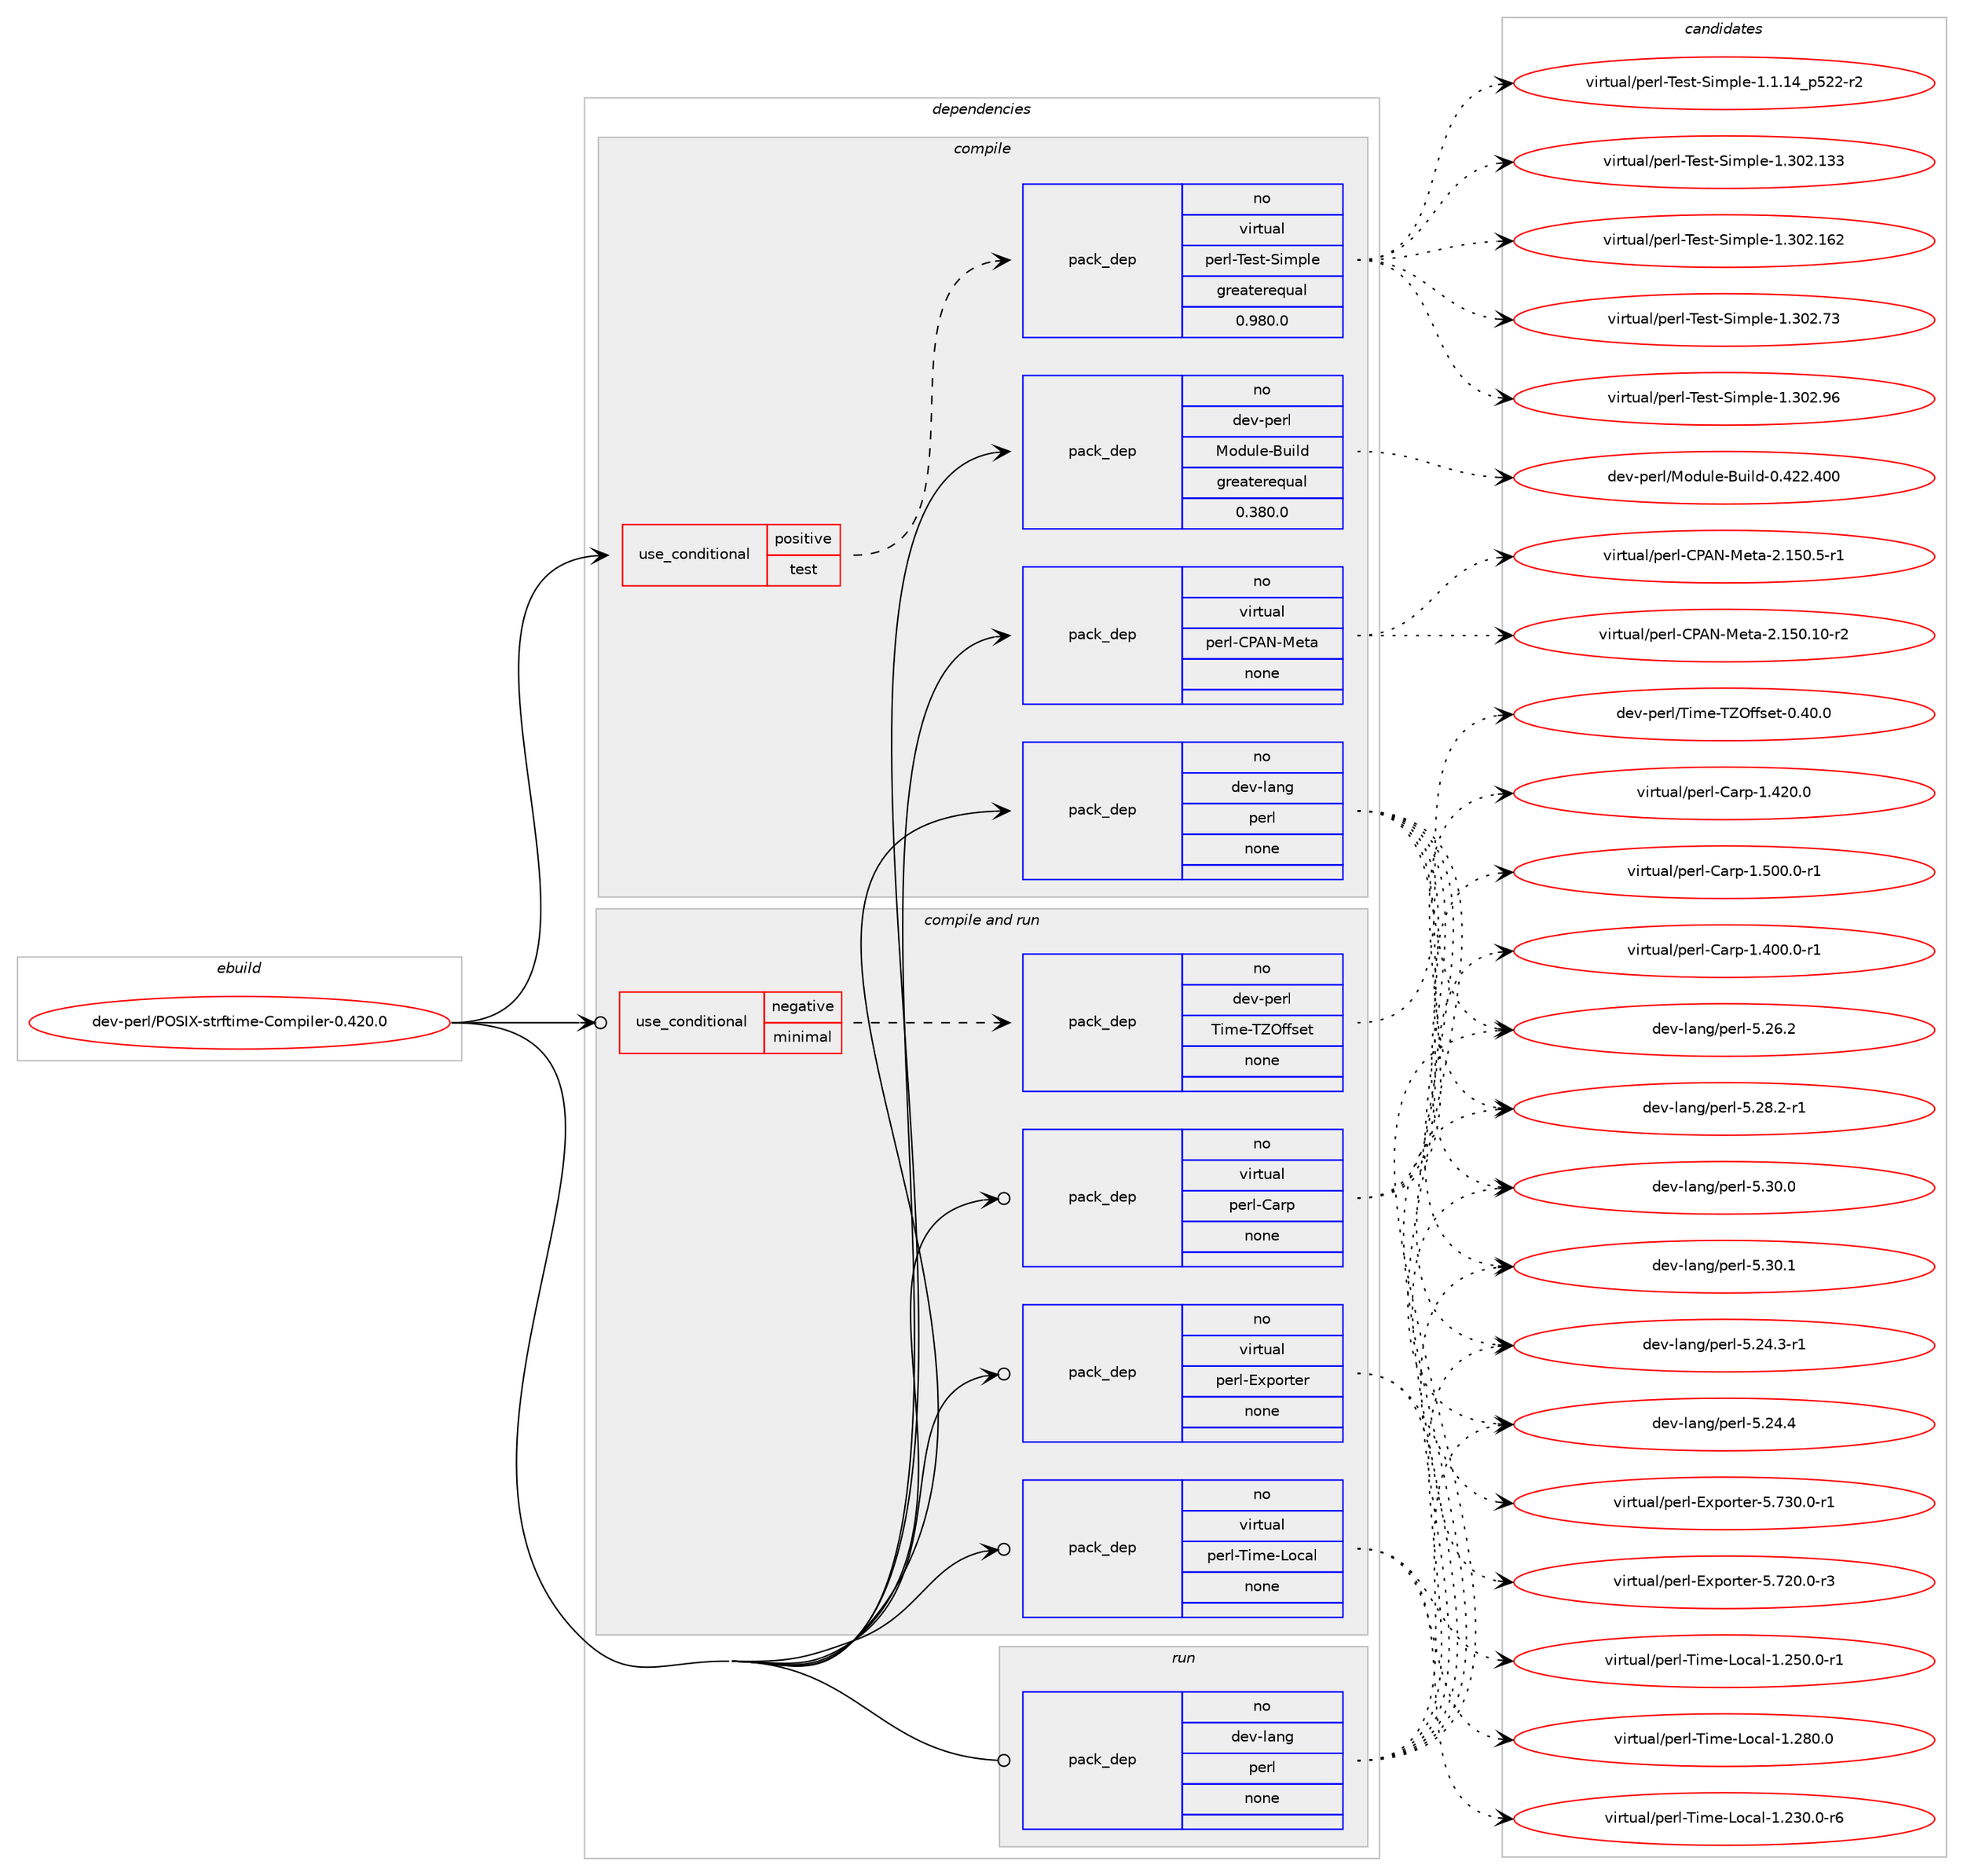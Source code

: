 digraph prolog {

# *************
# Graph options
# *************

newrank=true;
concentrate=true;
compound=true;
graph [rankdir=LR,fontname=Helvetica,fontsize=10,ranksep=1.5];#, ranksep=2.5, nodesep=0.2];
edge  [arrowhead=vee];
node  [fontname=Helvetica,fontsize=10];

# **********
# The ebuild
# **********

subgraph cluster_leftcol {
color=gray;
rank=same;
label=<<i>ebuild</i>>;
id [label="dev-perl/POSIX-strftime-Compiler-0.420.0", color=red, width=4, href="../dev-perl/POSIX-strftime-Compiler-0.420.0.svg"];
}

# ****************
# The dependencies
# ****************

subgraph cluster_midcol {
color=gray;
label=<<i>dependencies</i>>;
subgraph cluster_compile {
fillcolor="#eeeeee";
style=filled;
label=<<i>compile</i>>;
subgraph cond134141 {
dependency583674 [label=<<TABLE BORDER="0" CELLBORDER="1" CELLSPACING="0" CELLPADDING="4"><TR><TD ROWSPAN="3" CELLPADDING="10">use_conditional</TD></TR><TR><TD>positive</TD></TR><TR><TD>test</TD></TR></TABLE>>, shape=none, color=red];
subgraph pack437872 {
dependency583675 [label=<<TABLE BORDER="0" CELLBORDER="1" CELLSPACING="0" CELLPADDING="4" WIDTH="220"><TR><TD ROWSPAN="6" CELLPADDING="30">pack_dep</TD></TR><TR><TD WIDTH="110">no</TD></TR><TR><TD>virtual</TD></TR><TR><TD>perl-Test-Simple</TD></TR><TR><TD>greaterequal</TD></TR><TR><TD>0.980.0</TD></TR></TABLE>>, shape=none, color=blue];
}
dependency583674:e -> dependency583675:w [weight=20,style="dashed",arrowhead="vee"];
}
id:e -> dependency583674:w [weight=20,style="solid",arrowhead="vee"];
subgraph pack437873 {
dependency583676 [label=<<TABLE BORDER="0" CELLBORDER="1" CELLSPACING="0" CELLPADDING="4" WIDTH="220"><TR><TD ROWSPAN="6" CELLPADDING="30">pack_dep</TD></TR><TR><TD WIDTH="110">no</TD></TR><TR><TD>dev-lang</TD></TR><TR><TD>perl</TD></TR><TR><TD>none</TD></TR><TR><TD></TD></TR></TABLE>>, shape=none, color=blue];
}
id:e -> dependency583676:w [weight=20,style="solid",arrowhead="vee"];
subgraph pack437874 {
dependency583677 [label=<<TABLE BORDER="0" CELLBORDER="1" CELLSPACING="0" CELLPADDING="4" WIDTH="220"><TR><TD ROWSPAN="6" CELLPADDING="30">pack_dep</TD></TR><TR><TD WIDTH="110">no</TD></TR><TR><TD>dev-perl</TD></TR><TR><TD>Module-Build</TD></TR><TR><TD>greaterequal</TD></TR><TR><TD>0.380.0</TD></TR></TABLE>>, shape=none, color=blue];
}
id:e -> dependency583677:w [weight=20,style="solid",arrowhead="vee"];
subgraph pack437875 {
dependency583678 [label=<<TABLE BORDER="0" CELLBORDER="1" CELLSPACING="0" CELLPADDING="4" WIDTH="220"><TR><TD ROWSPAN="6" CELLPADDING="30">pack_dep</TD></TR><TR><TD WIDTH="110">no</TD></TR><TR><TD>virtual</TD></TR><TR><TD>perl-CPAN-Meta</TD></TR><TR><TD>none</TD></TR><TR><TD></TD></TR></TABLE>>, shape=none, color=blue];
}
id:e -> dependency583678:w [weight=20,style="solid",arrowhead="vee"];
}
subgraph cluster_compileandrun {
fillcolor="#eeeeee";
style=filled;
label=<<i>compile and run</i>>;
subgraph cond134142 {
dependency583679 [label=<<TABLE BORDER="0" CELLBORDER="1" CELLSPACING="0" CELLPADDING="4"><TR><TD ROWSPAN="3" CELLPADDING="10">use_conditional</TD></TR><TR><TD>negative</TD></TR><TR><TD>minimal</TD></TR></TABLE>>, shape=none, color=red];
subgraph pack437876 {
dependency583680 [label=<<TABLE BORDER="0" CELLBORDER="1" CELLSPACING="0" CELLPADDING="4" WIDTH="220"><TR><TD ROWSPAN="6" CELLPADDING="30">pack_dep</TD></TR><TR><TD WIDTH="110">no</TD></TR><TR><TD>dev-perl</TD></TR><TR><TD>Time-TZOffset</TD></TR><TR><TD>none</TD></TR><TR><TD></TD></TR></TABLE>>, shape=none, color=blue];
}
dependency583679:e -> dependency583680:w [weight=20,style="dashed",arrowhead="vee"];
}
id:e -> dependency583679:w [weight=20,style="solid",arrowhead="odotvee"];
subgraph pack437877 {
dependency583681 [label=<<TABLE BORDER="0" CELLBORDER="1" CELLSPACING="0" CELLPADDING="4" WIDTH="220"><TR><TD ROWSPAN="6" CELLPADDING="30">pack_dep</TD></TR><TR><TD WIDTH="110">no</TD></TR><TR><TD>virtual</TD></TR><TR><TD>perl-Carp</TD></TR><TR><TD>none</TD></TR><TR><TD></TD></TR></TABLE>>, shape=none, color=blue];
}
id:e -> dependency583681:w [weight=20,style="solid",arrowhead="odotvee"];
subgraph pack437878 {
dependency583682 [label=<<TABLE BORDER="0" CELLBORDER="1" CELLSPACING="0" CELLPADDING="4" WIDTH="220"><TR><TD ROWSPAN="6" CELLPADDING="30">pack_dep</TD></TR><TR><TD WIDTH="110">no</TD></TR><TR><TD>virtual</TD></TR><TR><TD>perl-Exporter</TD></TR><TR><TD>none</TD></TR><TR><TD></TD></TR></TABLE>>, shape=none, color=blue];
}
id:e -> dependency583682:w [weight=20,style="solid",arrowhead="odotvee"];
subgraph pack437879 {
dependency583683 [label=<<TABLE BORDER="0" CELLBORDER="1" CELLSPACING="0" CELLPADDING="4" WIDTH="220"><TR><TD ROWSPAN="6" CELLPADDING="30">pack_dep</TD></TR><TR><TD WIDTH="110">no</TD></TR><TR><TD>virtual</TD></TR><TR><TD>perl-Time-Local</TD></TR><TR><TD>none</TD></TR><TR><TD></TD></TR></TABLE>>, shape=none, color=blue];
}
id:e -> dependency583683:w [weight=20,style="solid",arrowhead="odotvee"];
}
subgraph cluster_run {
fillcolor="#eeeeee";
style=filled;
label=<<i>run</i>>;
subgraph pack437880 {
dependency583684 [label=<<TABLE BORDER="0" CELLBORDER="1" CELLSPACING="0" CELLPADDING="4" WIDTH="220"><TR><TD ROWSPAN="6" CELLPADDING="30">pack_dep</TD></TR><TR><TD WIDTH="110">no</TD></TR><TR><TD>dev-lang</TD></TR><TR><TD>perl</TD></TR><TR><TD>none</TD></TR><TR><TD></TD></TR></TABLE>>, shape=none, color=blue];
}
id:e -> dependency583684:w [weight=20,style="solid",arrowhead="odot"];
}
}

# **************
# The candidates
# **************

subgraph cluster_choices {
rank=same;
color=gray;
label=<<i>candidates</i>>;

subgraph choice437872 {
color=black;
nodesep=1;
choice11810511411611797108471121011141084584101115116458310510911210810145494649464952951125350504511450 [label="virtual/perl-Test-Simple-1.1.14_p522-r2", color=red, width=4,href="../virtual/perl-Test-Simple-1.1.14_p522-r2.svg"];
choice11810511411611797108471121011141084584101115116458310510911210810145494651485046495151 [label="virtual/perl-Test-Simple-1.302.133", color=red, width=4,href="../virtual/perl-Test-Simple-1.302.133.svg"];
choice11810511411611797108471121011141084584101115116458310510911210810145494651485046495450 [label="virtual/perl-Test-Simple-1.302.162", color=red, width=4,href="../virtual/perl-Test-Simple-1.302.162.svg"];
choice118105114116117971084711210111410845841011151164583105109112108101454946514850465551 [label="virtual/perl-Test-Simple-1.302.73", color=red, width=4,href="../virtual/perl-Test-Simple-1.302.73.svg"];
choice118105114116117971084711210111410845841011151164583105109112108101454946514850465754 [label="virtual/perl-Test-Simple-1.302.96", color=red, width=4,href="../virtual/perl-Test-Simple-1.302.96.svg"];
dependency583675:e -> choice11810511411611797108471121011141084584101115116458310510911210810145494649464952951125350504511450:w [style=dotted,weight="100"];
dependency583675:e -> choice11810511411611797108471121011141084584101115116458310510911210810145494651485046495151:w [style=dotted,weight="100"];
dependency583675:e -> choice11810511411611797108471121011141084584101115116458310510911210810145494651485046495450:w [style=dotted,weight="100"];
dependency583675:e -> choice118105114116117971084711210111410845841011151164583105109112108101454946514850465551:w [style=dotted,weight="100"];
dependency583675:e -> choice118105114116117971084711210111410845841011151164583105109112108101454946514850465754:w [style=dotted,weight="100"];
}
subgraph choice437873 {
color=black;
nodesep=1;
choice100101118451089711010347112101114108455346505246514511449 [label="dev-lang/perl-5.24.3-r1", color=red, width=4,href="../dev-lang/perl-5.24.3-r1.svg"];
choice10010111845108971101034711210111410845534650524652 [label="dev-lang/perl-5.24.4", color=red, width=4,href="../dev-lang/perl-5.24.4.svg"];
choice10010111845108971101034711210111410845534650544650 [label="dev-lang/perl-5.26.2", color=red, width=4,href="../dev-lang/perl-5.26.2.svg"];
choice100101118451089711010347112101114108455346505646504511449 [label="dev-lang/perl-5.28.2-r1", color=red, width=4,href="../dev-lang/perl-5.28.2-r1.svg"];
choice10010111845108971101034711210111410845534651484648 [label="dev-lang/perl-5.30.0", color=red, width=4,href="../dev-lang/perl-5.30.0.svg"];
choice10010111845108971101034711210111410845534651484649 [label="dev-lang/perl-5.30.1", color=red, width=4,href="../dev-lang/perl-5.30.1.svg"];
dependency583676:e -> choice100101118451089711010347112101114108455346505246514511449:w [style=dotted,weight="100"];
dependency583676:e -> choice10010111845108971101034711210111410845534650524652:w [style=dotted,weight="100"];
dependency583676:e -> choice10010111845108971101034711210111410845534650544650:w [style=dotted,weight="100"];
dependency583676:e -> choice100101118451089711010347112101114108455346505646504511449:w [style=dotted,weight="100"];
dependency583676:e -> choice10010111845108971101034711210111410845534651484648:w [style=dotted,weight="100"];
dependency583676:e -> choice10010111845108971101034711210111410845534651484649:w [style=dotted,weight="100"];
}
subgraph choice437874 {
color=black;
nodesep=1;
choice100101118451121011141084777111100117108101456611710510810045484652505046524848 [label="dev-perl/Module-Build-0.422.400", color=red, width=4,href="../dev-perl/Module-Build-0.422.400.svg"];
dependency583677:e -> choice100101118451121011141084777111100117108101456611710510810045484652505046524848:w [style=dotted,weight="100"];
}
subgraph choice437875 {
color=black;
nodesep=1;
choice118105114116117971084711210111410845678065784577101116974550464953484649484511450 [label="virtual/perl-CPAN-Meta-2.150.10-r2", color=red, width=4,href="../virtual/perl-CPAN-Meta-2.150.10-r2.svg"];
choice1181051141161179710847112101114108456780657845771011169745504649534846534511449 [label="virtual/perl-CPAN-Meta-2.150.5-r1", color=red, width=4,href="../virtual/perl-CPAN-Meta-2.150.5-r1.svg"];
dependency583678:e -> choice118105114116117971084711210111410845678065784577101116974550464953484649484511450:w [style=dotted,weight="100"];
dependency583678:e -> choice1181051141161179710847112101114108456780657845771011169745504649534846534511449:w [style=dotted,weight="100"];
}
subgraph choice437876 {
color=black;
nodesep=1;
choice1001011184511210111410847841051091014584907910210211510111645484652484648 [label="dev-perl/Time-TZOffset-0.40.0", color=red, width=4,href="../dev-perl/Time-TZOffset-0.40.0.svg"];
dependency583680:e -> choice1001011184511210111410847841051091014584907910210211510111645484652484648:w [style=dotted,weight="100"];
}
subgraph choice437877 {
color=black;
nodesep=1;
choice118105114116117971084711210111410845679711411245494652484846484511449 [label="virtual/perl-Carp-1.400.0-r1", color=red, width=4,href="../virtual/perl-Carp-1.400.0-r1.svg"];
choice11810511411611797108471121011141084567971141124549465250484648 [label="virtual/perl-Carp-1.420.0", color=red, width=4,href="../virtual/perl-Carp-1.420.0.svg"];
choice118105114116117971084711210111410845679711411245494653484846484511449 [label="virtual/perl-Carp-1.500.0-r1", color=red, width=4,href="../virtual/perl-Carp-1.500.0-r1.svg"];
dependency583681:e -> choice118105114116117971084711210111410845679711411245494652484846484511449:w [style=dotted,weight="100"];
dependency583681:e -> choice11810511411611797108471121011141084567971141124549465250484648:w [style=dotted,weight="100"];
dependency583681:e -> choice118105114116117971084711210111410845679711411245494653484846484511449:w [style=dotted,weight="100"];
}
subgraph choice437878 {
color=black;
nodesep=1;
choice1181051141161179710847112101114108456912011211111411610111445534655504846484511451 [label="virtual/perl-Exporter-5.720.0-r3", color=red, width=4,href="../virtual/perl-Exporter-5.720.0-r3.svg"];
choice1181051141161179710847112101114108456912011211111411610111445534655514846484511449 [label="virtual/perl-Exporter-5.730.0-r1", color=red, width=4,href="../virtual/perl-Exporter-5.730.0-r1.svg"];
dependency583682:e -> choice1181051141161179710847112101114108456912011211111411610111445534655504846484511451:w [style=dotted,weight="100"];
dependency583682:e -> choice1181051141161179710847112101114108456912011211111411610111445534655514846484511449:w [style=dotted,weight="100"];
}
subgraph choice437879 {
color=black;
nodesep=1;
choice118105114116117971084711210111410845841051091014576111999710845494650514846484511454 [label="virtual/perl-Time-Local-1.230.0-r6", color=red, width=4,href="../virtual/perl-Time-Local-1.230.0-r6.svg"];
choice118105114116117971084711210111410845841051091014576111999710845494650534846484511449 [label="virtual/perl-Time-Local-1.250.0-r1", color=red, width=4,href="../virtual/perl-Time-Local-1.250.0-r1.svg"];
choice11810511411611797108471121011141084584105109101457611199971084549465056484648 [label="virtual/perl-Time-Local-1.280.0", color=red, width=4,href="../virtual/perl-Time-Local-1.280.0.svg"];
dependency583683:e -> choice118105114116117971084711210111410845841051091014576111999710845494650514846484511454:w [style=dotted,weight="100"];
dependency583683:e -> choice118105114116117971084711210111410845841051091014576111999710845494650534846484511449:w [style=dotted,weight="100"];
dependency583683:e -> choice11810511411611797108471121011141084584105109101457611199971084549465056484648:w [style=dotted,weight="100"];
}
subgraph choice437880 {
color=black;
nodesep=1;
choice100101118451089711010347112101114108455346505246514511449 [label="dev-lang/perl-5.24.3-r1", color=red, width=4,href="../dev-lang/perl-5.24.3-r1.svg"];
choice10010111845108971101034711210111410845534650524652 [label="dev-lang/perl-5.24.4", color=red, width=4,href="../dev-lang/perl-5.24.4.svg"];
choice10010111845108971101034711210111410845534650544650 [label="dev-lang/perl-5.26.2", color=red, width=4,href="../dev-lang/perl-5.26.2.svg"];
choice100101118451089711010347112101114108455346505646504511449 [label="dev-lang/perl-5.28.2-r1", color=red, width=4,href="../dev-lang/perl-5.28.2-r1.svg"];
choice10010111845108971101034711210111410845534651484648 [label="dev-lang/perl-5.30.0", color=red, width=4,href="../dev-lang/perl-5.30.0.svg"];
choice10010111845108971101034711210111410845534651484649 [label="dev-lang/perl-5.30.1", color=red, width=4,href="../dev-lang/perl-5.30.1.svg"];
dependency583684:e -> choice100101118451089711010347112101114108455346505246514511449:w [style=dotted,weight="100"];
dependency583684:e -> choice10010111845108971101034711210111410845534650524652:w [style=dotted,weight="100"];
dependency583684:e -> choice10010111845108971101034711210111410845534650544650:w [style=dotted,weight="100"];
dependency583684:e -> choice100101118451089711010347112101114108455346505646504511449:w [style=dotted,weight="100"];
dependency583684:e -> choice10010111845108971101034711210111410845534651484648:w [style=dotted,weight="100"];
dependency583684:e -> choice10010111845108971101034711210111410845534651484649:w [style=dotted,weight="100"];
}
}

}
